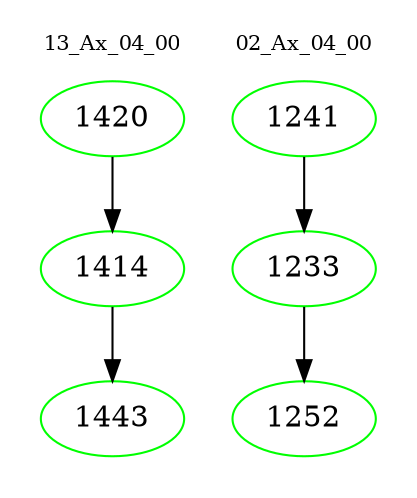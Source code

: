 digraph{
subgraph cluster_0 {
color = white
label = "13_Ax_04_00";
fontsize=10;
T0_1420 [label="1420", color="green"]
T0_1420 -> T0_1414 [color="black"]
T0_1414 [label="1414", color="green"]
T0_1414 -> T0_1443 [color="black"]
T0_1443 [label="1443", color="green"]
}
subgraph cluster_1 {
color = white
label = "02_Ax_04_00";
fontsize=10;
T1_1241 [label="1241", color="green"]
T1_1241 -> T1_1233 [color="black"]
T1_1233 [label="1233", color="green"]
T1_1233 -> T1_1252 [color="black"]
T1_1252 [label="1252", color="green"]
}
}
